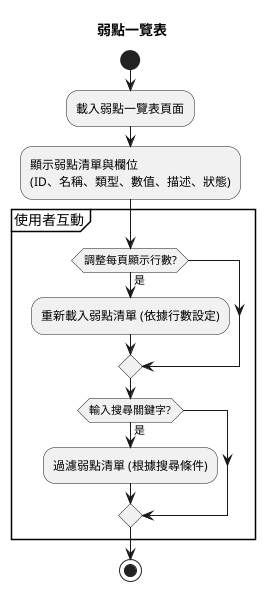 @startuml asset_overview_activity
title 弱點一覽表
start

:載入弱點一覽表頁面;

:顯示弱點清單與欄位
(ID、名稱、類型、數值、描述、狀態);

partition "使用者互動" {
    if (調整每頁顯示行數?) then (是)
        :重新載入弱點清單 (依據行數設定);
    endif

    if (輸入搜尋關鍵字?) then (是)
        :過濾弱點清單 (根據搜尋條件);
    endif
}

stop

@enduml